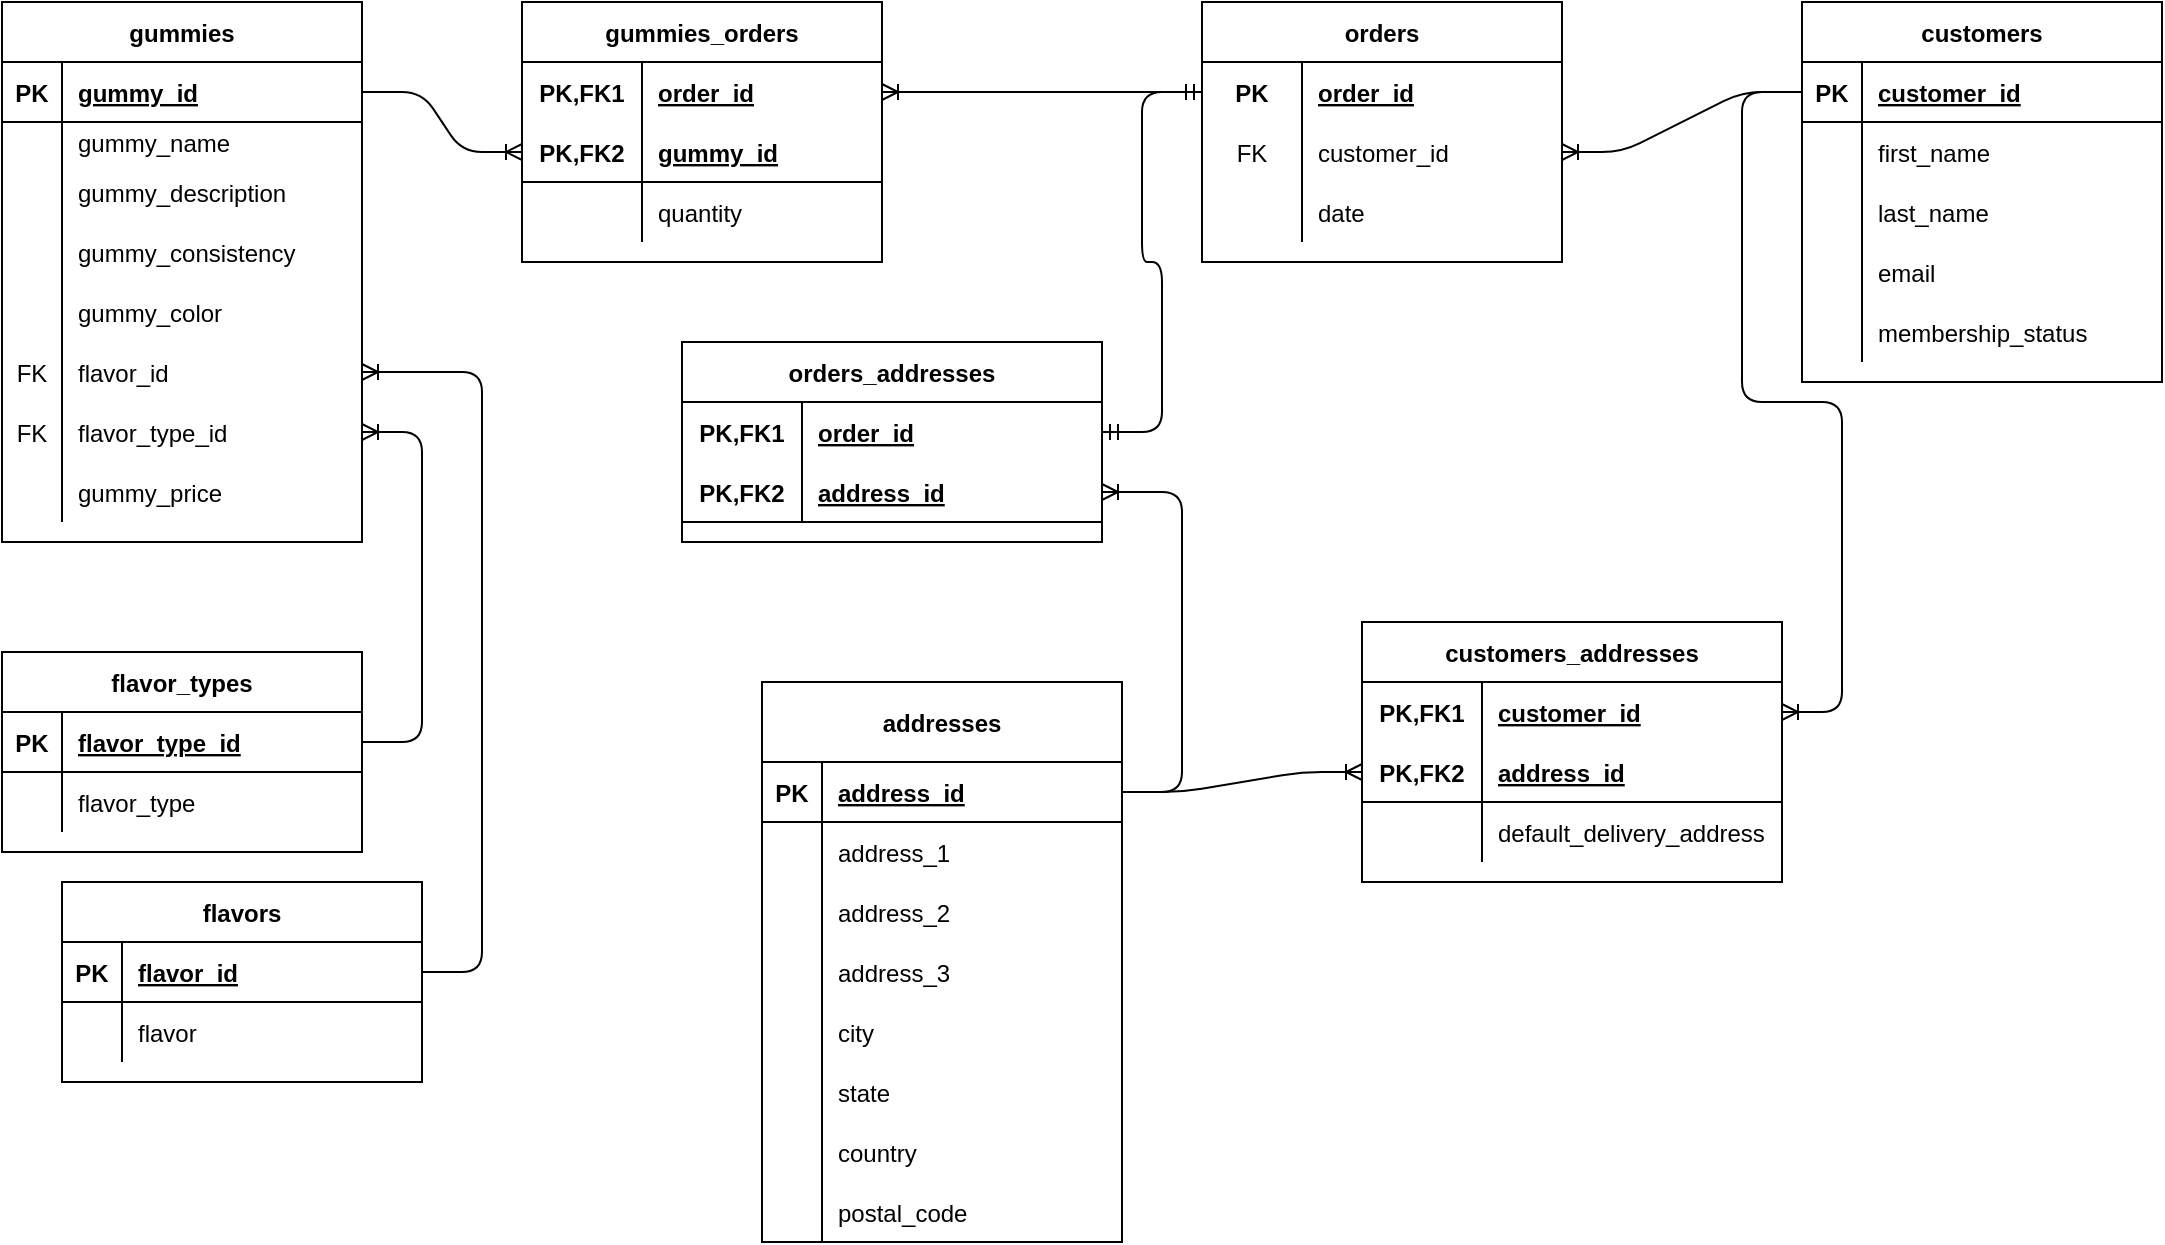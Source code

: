 <mxfile version="14.2.9" type="device"><diagram id="Ol-0nY6MDVfeX5L8DVp6" name="Page-1"><mxGraphModel dx="1662" dy="796" grid="1" gridSize="10" guides="1" tooltips="1" connect="1" arrows="1" fold="1" page="1" pageScale="1" pageWidth="850" pageHeight="1100" math="0" shadow="0"><root><mxCell id="0"/><mxCell id="1" parent="0"/><mxCell id="wrqV16AEKBX3a35Lyan9-1" value="gummies" style="shape=table;startSize=30;container=1;collapsible=1;childLayout=tableLayout;fixedRows=1;rowLines=0;fontStyle=1;align=center;resizeLast=1;" vertex="1" parent="1"><mxGeometry x="320" y="80" width="180" height="270" as="geometry"/></mxCell><mxCell id="wrqV16AEKBX3a35Lyan9-2" value="" style="shape=partialRectangle;collapsible=0;dropTarget=0;pointerEvents=0;fillColor=none;top=0;left=0;bottom=1;right=0;points=[[0,0.5],[1,0.5]];portConstraint=eastwest;" vertex="1" parent="wrqV16AEKBX3a35Lyan9-1"><mxGeometry y="30" width="180" height="30" as="geometry"/></mxCell><mxCell id="wrqV16AEKBX3a35Lyan9-3" value="PK" style="shape=partialRectangle;connectable=0;fillColor=none;top=0;left=0;bottom=0;right=0;fontStyle=1;overflow=hidden;" vertex="1" parent="wrqV16AEKBX3a35Lyan9-2"><mxGeometry width="30" height="30" as="geometry"/></mxCell><mxCell id="wrqV16AEKBX3a35Lyan9-4" value="gummy_id" style="shape=partialRectangle;connectable=0;fillColor=none;top=0;left=0;bottom=0;right=0;align=left;spacingLeft=6;fontStyle=5;overflow=hidden;" vertex="1" parent="wrqV16AEKBX3a35Lyan9-2"><mxGeometry x="30" width="150" height="30" as="geometry"/></mxCell><mxCell id="wrqV16AEKBX3a35Lyan9-5" value="" style="shape=partialRectangle;collapsible=0;dropTarget=0;pointerEvents=0;fillColor=none;top=0;left=0;bottom=0;right=0;points=[[0,0.5],[1,0.5]];portConstraint=eastwest;" vertex="1" parent="wrqV16AEKBX3a35Lyan9-1"><mxGeometry y="60" width="180" height="20" as="geometry"/></mxCell><mxCell id="wrqV16AEKBX3a35Lyan9-6" value="" style="shape=partialRectangle;connectable=0;fillColor=none;top=0;left=0;bottom=0;right=0;editable=1;overflow=hidden;" vertex="1" parent="wrqV16AEKBX3a35Lyan9-5"><mxGeometry width="30" height="20" as="geometry"/></mxCell><mxCell id="wrqV16AEKBX3a35Lyan9-7" value="gummy_name" style="shape=partialRectangle;connectable=0;fillColor=none;top=0;left=0;bottom=0;right=0;align=left;spacingLeft=6;overflow=hidden;" vertex="1" parent="wrqV16AEKBX3a35Lyan9-5"><mxGeometry x="30" width="150" height="20" as="geometry"/></mxCell><mxCell id="wrqV16AEKBX3a35Lyan9-8" value="" style="shape=partialRectangle;collapsible=0;dropTarget=0;pointerEvents=0;fillColor=none;top=0;left=0;bottom=0;right=0;points=[[0,0.5],[1,0.5]];portConstraint=eastwest;" vertex="1" parent="wrqV16AEKBX3a35Lyan9-1"><mxGeometry y="80" width="180" height="30" as="geometry"/></mxCell><mxCell id="wrqV16AEKBX3a35Lyan9-9" value="" style="shape=partialRectangle;connectable=0;fillColor=none;top=0;left=0;bottom=0;right=0;editable=1;overflow=hidden;" vertex="1" parent="wrqV16AEKBX3a35Lyan9-8"><mxGeometry width="30" height="30" as="geometry"/></mxCell><mxCell id="wrqV16AEKBX3a35Lyan9-10" value="gummy_description" style="shape=partialRectangle;connectable=0;fillColor=none;top=0;left=0;bottom=0;right=0;align=left;spacingLeft=6;overflow=hidden;" vertex="1" parent="wrqV16AEKBX3a35Lyan9-8"><mxGeometry x="30" width="150" height="30" as="geometry"/></mxCell><mxCell id="wrqV16AEKBX3a35Lyan9-11" value="" style="shape=partialRectangle;collapsible=0;dropTarget=0;pointerEvents=0;fillColor=none;top=0;left=0;bottom=0;right=0;points=[[0,0.5],[1,0.5]];portConstraint=eastwest;" vertex="1" parent="wrqV16AEKBX3a35Lyan9-1"><mxGeometry y="110" width="180" height="30" as="geometry"/></mxCell><mxCell id="wrqV16AEKBX3a35Lyan9-12" value="" style="shape=partialRectangle;connectable=0;fillColor=none;top=0;left=0;bottom=0;right=0;editable=1;overflow=hidden;" vertex="1" parent="wrqV16AEKBX3a35Lyan9-11"><mxGeometry width="30" height="30" as="geometry"/></mxCell><mxCell id="wrqV16AEKBX3a35Lyan9-13" value="gummy_consistency" style="shape=partialRectangle;connectable=0;fillColor=none;top=0;left=0;bottom=0;right=0;align=left;spacingLeft=6;overflow=hidden;" vertex="1" parent="wrqV16AEKBX3a35Lyan9-11"><mxGeometry x="30" width="150" height="30" as="geometry"/></mxCell><mxCell id="wrqV16AEKBX3a35Lyan9-18" value="" style="shape=partialRectangle;collapsible=0;dropTarget=0;pointerEvents=0;fillColor=none;top=0;left=0;bottom=0;right=0;points=[[0,0.5],[1,0.5]];portConstraint=eastwest;" vertex="1" parent="wrqV16AEKBX3a35Lyan9-1"><mxGeometry y="140" width="180" height="30" as="geometry"/></mxCell><mxCell id="wrqV16AEKBX3a35Lyan9-19" value="" style="shape=partialRectangle;connectable=0;fillColor=none;top=0;left=0;bottom=0;right=0;editable=1;overflow=hidden;" vertex="1" parent="wrqV16AEKBX3a35Lyan9-18"><mxGeometry width="30" height="30" as="geometry"/></mxCell><mxCell id="wrqV16AEKBX3a35Lyan9-20" value="gummy_color" style="shape=partialRectangle;connectable=0;fillColor=none;top=0;left=0;bottom=0;right=0;align=left;spacingLeft=6;overflow=hidden;" vertex="1" parent="wrqV16AEKBX3a35Lyan9-18"><mxGeometry x="30" width="150" height="30" as="geometry"/></mxCell><mxCell id="wrqV16AEKBX3a35Lyan9-42" value="" style="shape=partialRectangle;collapsible=0;dropTarget=0;pointerEvents=0;fillColor=none;top=0;left=0;bottom=0;right=0;points=[[0,0.5],[1,0.5]];portConstraint=eastwest;" vertex="1" parent="wrqV16AEKBX3a35Lyan9-1"><mxGeometry y="170" width="180" height="30" as="geometry"/></mxCell><mxCell id="wrqV16AEKBX3a35Lyan9-43" value="FK" style="shape=partialRectangle;connectable=0;fillColor=none;top=0;left=0;bottom=0;right=0;editable=1;overflow=hidden;" vertex="1" parent="wrqV16AEKBX3a35Lyan9-42"><mxGeometry width="30" height="30" as="geometry"/></mxCell><mxCell id="wrqV16AEKBX3a35Lyan9-44" value="flavor_id" style="shape=partialRectangle;connectable=0;fillColor=none;top=0;left=0;bottom=0;right=0;align=left;spacingLeft=6;overflow=hidden;" vertex="1" parent="wrqV16AEKBX3a35Lyan9-42"><mxGeometry x="30" width="150" height="30" as="geometry"/></mxCell><mxCell id="wrqV16AEKBX3a35Lyan9-34" value="" style="shape=partialRectangle;collapsible=0;dropTarget=0;pointerEvents=0;fillColor=none;top=0;left=0;bottom=0;right=0;points=[[0,0.5],[1,0.5]];portConstraint=eastwest;" vertex="1" parent="wrqV16AEKBX3a35Lyan9-1"><mxGeometry y="200" width="180" height="30" as="geometry"/></mxCell><mxCell id="wrqV16AEKBX3a35Lyan9-35" value="FK" style="shape=partialRectangle;connectable=0;fillColor=none;top=0;left=0;bottom=0;right=0;editable=1;overflow=hidden;" vertex="1" parent="wrqV16AEKBX3a35Lyan9-34"><mxGeometry width="30" height="30" as="geometry"/></mxCell><mxCell id="wrqV16AEKBX3a35Lyan9-36" value="flavor_type_id" style="shape=partialRectangle;connectable=0;fillColor=none;top=0;left=0;bottom=0;right=0;align=left;spacingLeft=6;overflow=hidden;" vertex="1" parent="wrqV16AEKBX3a35Lyan9-34"><mxGeometry x="30" width="150" height="30" as="geometry"/></mxCell><mxCell id="wrqV16AEKBX3a35Lyan9-26" value="" style="shape=partialRectangle;collapsible=0;dropTarget=0;pointerEvents=0;fillColor=none;top=0;left=0;bottom=0;right=0;points=[[0,0.5],[1,0.5]];portConstraint=eastwest;" vertex="1" parent="wrqV16AEKBX3a35Lyan9-1"><mxGeometry y="230" width="180" height="30" as="geometry"/></mxCell><mxCell id="wrqV16AEKBX3a35Lyan9-27" value="" style="shape=partialRectangle;connectable=0;fillColor=none;top=0;left=0;bottom=0;right=0;editable=1;overflow=hidden;" vertex="1" parent="wrqV16AEKBX3a35Lyan9-26"><mxGeometry width="30" height="30" as="geometry"/></mxCell><mxCell id="wrqV16AEKBX3a35Lyan9-28" value="gummy_price" style="shape=partialRectangle;connectable=0;fillColor=none;top=0;left=0;bottom=0;right=0;align=left;spacingLeft=6;overflow=hidden;" vertex="1" parent="wrqV16AEKBX3a35Lyan9-26"><mxGeometry x="30" width="150" height="30" as="geometry"/></mxCell><mxCell id="wrqV16AEKBX3a35Lyan9-45" value="customers" style="shape=table;startSize=30;container=1;collapsible=1;childLayout=tableLayout;fixedRows=1;rowLines=0;fontStyle=1;align=center;resizeLast=1;" vertex="1" parent="1"><mxGeometry x="1220" y="80" width="180" height="190" as="geometry"/></mxCell><mxCell id="wrqV16AEKBX3a35Lyan9-46" value="" style="shape=partialRectangle;collapsible=0;dropTarget=0;pointerEvents=0;fillColor=none;top=0;left=0;bottom=1;right=0;points=[[0,0.5],[1,0.5]];portConstraint=eastwest;" vertex="1" parent="wrqV16AEKBX3a35Lyan9-45"><mxGeometry y="30" width="180" height="30" as="geometry"/></mxCell><mxCell id="wrqV16AEKBX3a35Lyan9-47" value="PK" style="shape=partialRectangle;connectable=0;fillColor=none;top=0;left=0;bottom=0;right=0;fontStyle=1;overflow=hidden;" vertex="1" parent="wrqV16AEKBX3a35Lyan9-46"><mxGeometry width="30" height="30" as="geometry"/></mxCell><mxCell id="wrqV16AEKBX3a35Lyan9-48" value="customer_id" style="shape=partialRectangle;connectable=0;fillColor=none;top=0;left=0;bottom=0;right=0;align=left;spacingLeft=6;fontStyle=5;overflow=hidden;" vertex="1" parent="wrqV16AEKBX3a35Lyan9-46"><mxGeometry x="30" width="150" height="30" as="geometry"/></mxCell><mxCell id="wrqV16AEKBX3a35Lyan9-49" value="" style="shape=partialRectangle;collapsible=0;dropTarget=0;pointerEvents=0;fillColor=none;top=0;left=0;bottom=0;right=0;points=[[0,0.5],[1,0.5]];portConstraint=eastwest;" vertex="1" parent="wrqV16AEKBX3a35Lyan9-45"><mxGeometry y="60" width="180" height="30" as="geometry"/></mxCell><mxCell id="wrqV16AEKBX3a35Lyan9-50" value="" style="shape=partialRectangle;connectable=0;fillColor=none;top=0;left=0;bottom=0;right=0;editable=1;overflow=hidden;" vertex="1" parent="wrqV16AEKBX3a35Lyan9-49"><mxGeometry width="30" height="30" as="geometry"/></mxCell><mxCell id="wrqV16AEKBX3a35Lyan9-51" value="first_name" style="shape=partialRectangle;connectable=0;fillColor=none;top=0;left=0;bottom=0;right=0;align=left;spacingLeft=6;overflow=hidden;" vertex="1" parent="wrqV16AEKBX3a35Lyan9-49"><mxGeometry x="30" width="150" height="30" as="geometry"/></mxCell><mxCell id="wrqV16AEKBX3a35Lyan9-52" value="" style="shape=partialRectangle;collapsible=0;dropTarget=0;pointerEvents=0;fillColor=none;top=0;left=0;bottom=0;right=0;points=[[0,0.5],[1,0.5]];portConstraint=eastwest;" vertex="1" parent="wrqV16AEKBX3a35Lyan9-45"><mxGeometry y="90" width="180" height="30" as="geometry"/></mxCell><mxCell id="wrqV16AEKBX3a35Lyan9-53" value="" style="shape=partialRectangle;connectable=0;fillColor=none;top=0;left=0;bottom=0;right=0;editable=1;overflow=hidden;" vertex="1" parent="wrqV16AEKBX3a35Lyan9-52"><mxGeometry width="30" height="30" as="geometry"/></mxCell><mxCell id="wrqV16AEKBX3a35Lyan9-54" value="last_name" style="shape=partialRectangle;connectable=0;fillColor=none;top=0;left=0;bottom=0;right=0;align=left;spacingLeft=6;overflow=hidden;" vertex="1" parent="wrqV16AEKBX3a35Lyan9-52"><mxGeometry x="30" width="150" height="30" as="geometry"/></mxCell><mxCell id="wrqV16AEKBX3a35Lyan9-67" style="shape=partialRectangle;collapsible=0;dropTarget=0;pointerEvents=0;fillColor=none;top=0;left=0;bottom=0;right=0;points=[[0,0.5],[1,0.5]];portConstraint=eastwest;" vertex="1" parent="wrqV16AEKBX3a35Lyan9-45"><mxGeometry y="120" width="180" height="30" as="geometry"/></mxCell><mxCell id="wrqV16AEKBX3a35Lyan9-68" style="shape=partialRectangle;connectable=0;fillColor=none;top=0;left=0;bottom=0;right=0;editable=1;overflow=hidden;" vertex="1" parent="wrqV16AEKBX3a35Lyan9-67"><mxGeometry width="30" height="30" as="geometry"/></mxCell><mxCell id="wrqV16AEKBX3a35Lyan9-69" value="email" style="shape=partialRectangle;connectable=0;fillColor=none;top=0;left=0;bottom=0;right=0;align=left;spacingLeft=6;overflow=hidden;" vertex="1" parent="wrqV16AEKBX3a35Lyan9-67"><mxGeometry x="30" width="150" height="30" as="geometry"/></mxCell><mxCell id="wrqV16AEKBX3a35Lyan9-70" style="shape=partialRectangle;collapsible=0;dropTarget=0;pointerEvents=0;fillColor=none;top=0;left=0;bottom=0;right=0;points=[[0,0.5],[1,0.5]];portConstraint=eastwest;" vertex="1" parent="wrqV16AEKBX3a35Lyan9-45"><mxGeometry y="150" width="180" height="30" as="geometry"/></mxCell><mxCell id="wrqV16AEKBX3a35Lyan9-71" style="shape=partialRectangle;connectable=0;fillColor=none;top=0;left=0;bottom=0;right=0;editable=1;overflow=hidden;" vertex="1" parent="wrqV16AEKBX3a35Lyan9-70"><mxGeometry width="30" height="30" as="geometry"/></mxCell><mxCell id="wrqV16AEKBX3a35Lyan9-72" value="membership_status" style="shape=partialRectangle;connectable=0;fillColor=none;top=0;left=0;bottom=0;right=0;align=left;spacingLeft=6;overflow=hidden;" vertex="1" parent="wrqV16AEKBX3a35Lyan9-70"><mxGeometry x="30" width="150" height="30" as="geometry"/></mxCell><mxCell id="wrqV16AEKBX3a35Lyan9-73" value="orders" style="shape=table;startSize=30;container=1;collapsible=1;childLayout=tableLayout;fixedRows=1;rowLines=0;fontStyle=1;align=center;resizeLast=1;" vertex="1" parent="1"><mxGeometry x="920" y="80" width="180" height="130" as="geometry"/></mxCell><mxCell id="wrqV16AEKBX3a35Lyan9-77" value="" style="shape=partialRectangle;collapsible=0;dropTarget=0;pointerEvents=0;fillColor=none;top=0;left=0;bottom=0;right=0;points=[[0,0.5],[1,0.5]];portConstraint=eastwest;" vertex="1" parent="wrqV16AEKBX3a35Lyan9-73"><mxGeometry y="30" width="180" height="30" as="geometry"/></mxCell><mxCell id="wrqV16AEKBX3a35Lyan9-78" value="PK" style="shape=partialRectangle;connectable=0;fillColor=none;top=0;left=0;bottom=0;right=0;editable=1;overflow=hidden;fontStyle=1" vertex="1" parent="wrqV16AEKBX3a35Lyan9-77"><mxGeometry width="50" height="30" as="geometry"/></mxCell><mxCell id="wrqV16AEKBX3a35Lyan9-79" value="order_id" style="shape=partialRectangle;connectable=0;fillColor=none;top=0;left=0;bottom=0;right=0;align=left;spacingLeft=6;overflow=hidden;fontStyle=5" vertex="1" parent="wrqV16AEKBX3a35Lyan9-77"><mxGeometry x="50" width="130" height="30" as="geometry"/></mxCell><mxCell id="wrqV16AEKBX3a35Lyan9-80" value="" style="shape=partialRectangle;collapsible=0;dropTarget=0;pointerEvents=0;fillColor=none;top=0;left=0;bottom=0;right=0;points=[[0,0.5],[1,0.5]];portConstraint=eastwest;" vertex="1" parent="wrqV16AEKBX3a35Lyan9-73"><mxGeometry y="60" width="180" height="30" as="geometry"/></mxCell><mxCell id="wrqV16AEKBX3a35Lyan9-81" value="FK" style="shape=partialRectangle;connectable=0;fillColor=none;top=0;left=0;bottom=0;right=0;editable=1;overflow=hidden;" vertex="1" parent="wrqV16AEKBX3a35Lyan9-80"><mxGeometry width="50" height="30" as="geometry"/></mxCell><mxCell id="wrqV16AEKBX3a35Lyan9-82" value="customer_id" style="shape=partialRectangle;connectable=0;fillColor=none;top=0;left=0;bottom=0;right=0;align=left;spacingLeft=6;overflow=hidden;" vertex="1" parent="wrqV16AEKBX3a35Lyan9-80"><mxGeometry x="50" width="130" height="30" as="geometry"/></mxCell><mxCell id="wrqV16AEKBX3a35Lyan9-86" style="shape=partialRectangle;collapsible=0;dropTarget=0;pointerEvents=0;fillColor=none;top=0;left=0;bottom=0;right=0;points=[[0,0.5],[1,0.5]];portConstraint=eastwest;" vertex="1" parent="wrqV16AEKBX3a35Lyan9-73"><mxGeometry y="90" width="180" height="30" as="geometry"/></mxCell><mxCell id="wrqV16AEKBX3a35Lyan9-87" style="shape=partialRectangle;connectable=0;fillColor=none;top=0;left=0;bottom=0;right=0;editable=1;overflow=hidden;" vertex="1" parent="wrqV16AEKBX3a35Lyan9-86"><mxGeometry width="50" height="30" as="geometry"/></mxCell><mxCell id="wrqV16AEKBX3a35Lyan9-88" value="date" style="shape=partialRectangle;connectable=0;fillColor=none;top=0;left=0;bottom=0;right=0;align=left;spacingLeft=6;overflow=hidden;" vertex="1" parent="wrqV16AEKBX3a35Lyan9-86"><mxGeometry x="50" width="130" height="30" as="geometry"/></mxCell><mxCell id="wrqV16AEKBX3a35Lyan9-99" value="" style="edgeStyle=entityRelationEdgeStyle;fontSize=12;html=1;endArrow=ERoneToMany;" edge="1" parent="1" source="wrqV16AEKBX3a35Lyan9-46" target="wrqV16AEKBX3a35Lyan9-80"><mxGeometry width="100" height="100" relative="1" as="geometry"><mxPoint x="630" y="290" as="sourcePoint"/><mxPoint x="730" y="190" as="targetPoint"/></mxGeometry></mxCell><mxCell id="wrqV16AEKBX3a35Lyan9-120" value="gummies_orders" style="shape=table;startSize=30;container=1;collapsible=1;childLayout=tableLayout;fixedRows=1;rowLines=0;fontStyle=1;align=center;resizeLast=1;" vertex="1" parent="1"><mxGeometry x="580" y="80" width="180" height="130" as="geometry"/></mxCell><mxCell id="wrqV16AEKBX3a35Lyan9-121" value="" style="shape=partialRectangle;collapsible=0;dropTarget=0;pointerEvents=0;fillColor=none;top=0;left=0;bottom=0;right=0;points=[[0,0.5],[1,0.5]];portConstraint=eastwest;" vertex="1" parent="wrqV16AEKBX3a35Lyan9-120"><mxGeometry y="30" width="180" height="30" as="geometry"/></mxCell><mxCell id="wrqV16AEKBX3a35Lyan9-122" value="PK,FK1" style="shape=partialRectangle;connectable=0;fillColor=none;top=0;left=0;bottom=0;right=0;fontStyle=1;overflow=hidden;" vertex="1" parent="wrqV16AEKBX3a35Lyan9-121"><mxGeometry width="60" height="30" as="geometry"/></mxCell><mxCell id="wrqV16AEKBX3a35Lyan9-123" value="order_id" style="shape=partialRectangle;connectable=0;fillColor=none;top=0;left=0;bottom=0;right=0;align=left;spacingLeft=6;fontStyle=5;overflow=hidden;" vertex="1" parent="wrqV16AEKBX3a35Lyan9-121"><mxGeometry x="60" width="120" height="30" as="geometry"/></mxCell><mxCell id="wrqV16AEKBX3a35Lyan9-124" value="" style="shape=partialRectangle;collapsible=0;dropTarget=0;pointerEvents=0;fillColor=none;top=0;left=0;bottom=1;right=0;points=[[0,0.5],[1,0.5]];portConstraint=eastwest;" vertex="1" parent="wrqV16AEKBX3a35Lyan9-120"><mxGeometry y="60" width="180" height="30" as="geometry"/></mxCell><mxCell id="wrqV16AEKBX3a35Lyan9-125" value="PK,FK2" style="shape=partialRectangle;connectable=0;fillColor=none;top=0;left=0;bottom=0;right=0;fontStyle=1;overflow=hidden;" vertex="1" parent="wrqV16AEKBX3a35Lyan9-124"><mxGeometry width="60" height="30" as="geometry"/></mxCell><mxCell id="wrqV16AEKBX3a35Lyan9-126" value="gummy_id" style="shape=partialRectangle;connectable=0;fillColor=none;top=0;left=0;bottom=0;right=0;align=left;spacingLeft=6;fontStyle=5;overflow=hidden;" vertex="1" parent="wrqV16AEKBX3a35Lyan9-124"><mxGeometry x="60" width="120" height="30" as="geometry"/></mxCell><mxCell id="wrqV16AEKBX3a35Lyan9-83" value="" style="shape=partialRectangle;collapsible=0;dropTarget=0;pointerEvents=0;fillColor=none;top=0;left=0;bottom=0;right=0;points=[[0,0.5],[1,0.5]];portConstraint=eastwest;" vertex="1" parent="wrqV16AEKBX3a35Lyan9-120"><mxGeometry y="90" width="180" height="30" as="geometry"/></mxCell><mxCell id="wrqV16AEKBX3a35Lyan9-84" value="" style="shape=partialRectangle;connectable=0;fillColor=none;top=0;left=0;bottom=0;right=0;editable=1;overflow=hidden;" vertex="1" parent="wrqV16AEKBX3a35Lyan9-83"><mxGeometry width="60" height="30" as="geometry"/></mxCell><mxCell id="wrqV16AEKBX3a35Lyan9-85" value="quantity" style="shape=partialRectangle;connectable=0;fillColor=none;top=0;left=0;bottom=0;right=0;align=left;spacingLeft=6;overflow=hidden;" vertex="1" parent="wrqV16AEKBX3a35Lyan9-83"><mxGeometry x="60" width="120" height="30" as="geometry"/></mxCell><mxCell id="wrqV16AEKBX3a35Lyan9-134" value="" style="edgeStyle=entityRelationEdgeStyle;fontSize=12;html=1;endArrow=ERoneToMany;" edge="1" parent="1" source="wrqV16AEKBX3a35Lyan9-2" target="wrqV16AEKBX3a35Lyan9-124"><mxGeometry width="100" height="100" relative="1" as="geometry"><mxPoint x="780" y="300" as="sourcePoint"/><mxPoint x="880" y="200" as="targetPoint"/></mxGeometry></mxCell><mxCell id="wrqV16AEKBX3a35Lyan9-135" value="" style="edgeStyle=entityRelationEdgeStyle;fontSize=12;html=1;endArrow=ERoneToMany;" edge="1" parent="1" source="wrqV16AEKBX3a35Lyan9-77" target="wrqV16AEKBX3a35Lyan9-121"><mxGeometry width="100" height="100" relative="1" as="geometry"><mxPoint x="780" y="300" as="sourcePoint"/><mxPoint x="590" y="280" as="targetPoint"/></mxGeometry></mxCell><mxCell id="wrqV16AEKBX3a35Lyan9-137" value="addresses" style="shape=table;startSize=40;container=1;collapsible=1;childLayout=tableLayout;fixedRows=1;rowLines=0;fontStyle=1;align=center;resizeLast=1;" vertex="1" parent="1"><mxGeometry x="700" y="420" width="180" height="280" as="geometry"/></mxCell><mxCell id="wrqV16AEKBX3a35Lyan9-138" value="" style="shape=partialRectangle;collapsible=0;dropTarget=0;pointerEvents=0;fillColor=none;top=0;left=0;bottom=1;right=0;points=[[0,0.5],[1,0.5]];portConstraint=eastwest;" vertex="1" parent="wrqV16AEKBX3a35Lyan9-137"><mxGeometry y="40" width="180" height="30" as="geometry"/></mxCell><mxCell id="wrqV16AEKBX3a35Lyan9-139" value="PK" style="shape=partialRectangle;connectable=0;fillColor=none;top=0;left=0;bottom=0;right=0;fontStyle=1;overflow=hidden;" vertex="1" parent="wrqV16AEKBX3a35Lyan9-138"><mxGeometry width="30" height="30" as="geometry"/></mxCell><mxCell id="wrqV16AEKBX3a35Lyan9-140" value="address_id" style="shape=partialRectangle;connectable=0;fillColor=none;top=0;left=0;bottom=0;right=0;align=left;spacingLeft=6;fontStyle=5;overflow=hidden;" vertex="1" parent="wrqV16AEKBX3a35Lyan9-138"><mxGeometry x="30" width="150" height="30" as="geometry"/></mxCell><mxCell id="wrqV16AEKBX3a35Lyan9-55" value="" style="shape=partialRectangle;collapsible=0;dropTarget=0;pointerEvents=0;fillColor=none;top=0;left=0;bottom=0;right=0;points=[[0,0.5],[1,0.5]];portConstraint=eastwest;" vertex="1" parent="wrqV16AEKBX3a35Lyan9-137"><mxGeometry y="70" width="180" height="30" as="geometry"/></mxCell><mxCell id="wrqV16AEKBX3a35Lyan9-56" value="" style="shape=partialRectangle;connectable=0;fillColor=none;top=0;left=0;bottom=0;right=0;editable=1;overflow=hidden;" vertex="1" parent="wrqV16AEKBX3a35Lyan9-55"><mxGeometry width="30" height="30" as="geometry"/></mxCell><mxCell id="wrqV16AEKBX3a35Lyan9-57" value="address_1" style="shape=partialRectangle;connectable=0;fillColor=none;top=0;left=0;bottom=0;right=0;align=left;spacingLeft=6;overflow=hidden;" vertex="1" parent="wrqV16AEKBX3a35Lyan9-55"><mxGeometry x="30" width="150" height="30" as="geometry"/></mxCell><mxCell id="wrqV16AEKBX3a35Lyan9-38" value="" style="shape=partialRectangle;collapsible=0;dropTarget=0;pointerEvents=0;fillColor=none;top=0;left=0;bottom=0;right=0;points=[[0,0.5],[1,0.5]];portConstraint=eastwest;" vertex="1" parent="wrqV16AEKBX3a35Lyan9-137"><mxGeometry y="100" width="180" height="30" as="geometry"/></mxCell><mxCell id="wrqV16AEKBX3a35Lyan9-39" value="" style="shape=partialRectangle;connectable=0;fillColor=none;top=0;left=0;bottom=0;right=0;editable=1;overflow=hidden;" vertex="1" parent="wrqV16AEKBX3a35Lyan9-38"><mxGeometry width="30" height="30" as="geometry"/></mxCell><mxCell id="wrqV16AEKBX3a35Lyan9-40" value="address_2" style="shape=partialRectangle;connectable=0;fillColor=none;top=0;left=0;bottom=0;right=0;align=left;spacingLeft=6;overflow=hidden;" vertex="1" parent="wrqV16AEKBX3a35Lyan9-38"><mxGeometry x="30" width="150" height="30" as="geometry"/></mxCell><mxCell id="wrqV16AEKBX3a35Lyan9-30" value="" style="shape=partialRectangle;collapsible=0;dropTarget=0;pointerEvents=0;fillColor=none;top=0;left=0;bottom=0;right=0;points=[[0,0.5],[1,0.5]];portConstraint=eastwest;" vertex="1" parent="wrqV16AEKBX3a35Lyan9-137"><mxGeometry y="130" width="180" height="30" as="geometry"/></mxCell><mxCell id="wrqV16AEKBX3a35Lyan9-31" value="" style="shape=partialRectangle;connectable=0;fillColor=none;top=0;left=0;bottom=0;right=0;editable=1;overflow=hidden;" vertex="1" parent="wrqV16AEKBX3a35Lyan9-30"><mxGeometry width="30" height="30" as="geometry"/></mxCell><mxCell id="wrqV16AEKBX3a35Lyan9-32" value="address_3" style="shape=partialRectangle;connectable=0;fillColor=none;top=0;left=0;bottom=0;right=0;align=left;spacingLeft=6;overflow=hidden;" vertex="1" parent="wrqV16AEKBX3a35Lyan9-30"><mxGeometry x="30" width="150" height="30" as="geometry"/></mxCell><mxCell id="wrqV16AEKBX3a35Lyan9-22" value="" style="shape=partialRectangle;collapsible=0;dropTarget=0;pointerEvents=0;fillColor=none;top=0;left=0;bottom=0;right=0;points=[[0,0.5],[1,0.5]];portConstraint=eastwest;" vertex="1" parent="wrqV16AEKBX3a35Lyan9-137"><mxGeometry y="160" width="180" height="30" as="geometry"/></mxCell><mxCell id="wrqV16AEKBX3a35Lyan9-23" value="" style="shape=partialRectangle;connectable=0;fillColor=none;top=0;left=0;bottom=0;right=0;editable=1;overflow=hidden;" vertex="1" parent="wrqV16AEKBX3a35Lyan9-22"><mxGeometry width="30" height="30" as="geometry"/></mxCell><mxCell id="wrqV16AEKBX3a35Lyan9-24" value="city" style="shape=partialRectangle;connectable=0;fillColor=none;top=0;left=0;bottom=0;right=0;align=left;spacingLeft=6;overflow=hidden;" vertex="1" parent="wrqV16AEKBX3a35Lyan9-22"><mxGeometry x="30" width="150" height="30" as="geometry"/></mxCell><mxCell id="wrqV16AEKBX3a35Lyan9-58" style="shape=partialRectangle;collapsible=0;dropTarget=0;pointerEvents=0;fillColor=none;top=0;left=0;bottom=0;right=0;points=[[0,0.5],[1,0.5]];portConstraint=eastwest;" vertex="1" parent="wrqV16AEKBX3a35Lyan9-137"><mxGeometry y="190" width="180" height="30" as="geometry"/></mxCell><mxCell id="wrqV16AEKBX3a35Lyan9-59" style="shape=partialRectangle;connectable=0;fillColor=none;top=0;left=0;bottom=0;right=0;editable=1;overflow=hidden;" vertex="1" parent="wrqV16AEKBX3a35Lyan9-58"><mxGeometry width="30" height="30" as="geometry"/></mxCell><mxCell id="wrqV16AEKBX3a35Lyan9-60" value="state" style="shape=partialRectangle;connectable=0;fillColor=none;top=0;left=0;bottom=0;right=0;align=left;spacingLeft=6;overflow=hidden;" vertex="1" parent="wrqV16AEKBX3a35Lyan9-58"><mxGeometry x="30" width="150" height="30" as="geometry"/></mxCell><mxCell id="wrqV16AEKBX3a35Lyan9-61" style="shape=partialRectangle;collapsible=0;dropTarget=0;pointerEvents=0;fillColor=none;top=0;left=0;bottom=0;right=0;points=[[0,0.5],[1,0.5]];portConstraint=eastwest;" vertex="1" parent="wrqV16AEKBX3a35Lyan9-137"><mxGeometry y="220" width="180" height="30" as="geometry"/></mxCell><mxCell id="wrqV16AEKBX3a35Lyan9-62" style="shape=partialRectangle;connectable=0;fillColor=none;top=0;left=0;bottom=0;right=0;editable=1;overflow=hidden;" vertex="1" parent="wrqV16AEKBX3a35Lyan9-61"><mxGeometry width="30" height="30" as="geometry"/></mxCell><mxCell id="wrqV16AEKBX3a35Lyan9-63" value="country" style="shape=partialRectangle;connectable=0;fillColor=none;top=0;left=0;bottom=0;right=0;align=left;spacingLeft=6;overflow=hidden;" vertex="1" parent="wrqV16AEKBX3a35Lyan9-61"><mxGeometry x="30" width="150" height="30" as="geometry"/></mxCell><mxCell id="wrqV16AEKBX3a35Lyan9-64" style="shape=partialRectangle;collapsible=0;dropTarget=0;pointerEvents=0;fillColor=none;top=0;left=0;bottom=0;right=0;points=[[0,0.5],[1,0.5]];portConstraint=eastwest;" vertex="1" parent="wrqV16AEKBX3a35Lyan9-137"><mxGeometry y="250" width="180" height="30" as="geometry"/></mxCell><mxCell id="wrqV16AEKBX3a35Lyan9-65" style="shape=partialRectangle;connectable=0;fillColor=none;top=0;left=0;bottom=0;right=0;editable=1;overflow=hidden;" vertex="1" parent="wrqV16AEKBX3a35Lyan9-64"><mxGeometry width="30" height="30" as="geometry"/></mxCell><mxCell id="wrqV16AEKBX3a35Lyan9-66" value="postal_code" style="shape=partialRectangle;connectable=0;fillColor=none;top=0;left=0;bottom=0;right=0;align=left;spacingLeft=6;overflow=hidden;" vertex="1" parent="wrqV16AEKBX3a35Lyan9-64"><mxGeometry x="30" width="150" height="30" as="geometry"/></mxCell><mxCell id="wrqV16AEKBX3a35Lyan9-150" value="customers_addresses" style="shape=table;startSize=30;container=1;collapsible=1;childLayout=tableLayout;fixedRows=1;rowLines=0;fontStyle=1;align=center;resizeLast=1;" vertex="1" parent="1"><mxGeometry x="1000" y="390" width="210" height="130" as="geometry"/></mxCell><mxCell id="wrqV16AEKBX3a35Lyan9-151" value="" style="shape=partialRectangle;collapsible=0;dropTarget=0;pointerEvents=0;fillColor=none;top=0;left=0;bottom=0;right=0;points=[[0,0.5],[1,0.5]];portConstraint=eastwest;" vertex="1" parent="wrqV16AEKBX3a35Lyan9-150"><mxGeometry y="30" width="210" height="30" as="geometry"/></mxCell><mxCell id="wrqV16AEKBX3a35Lyan9-152" value="PK,FK1" style="shape=partialRectangle;connectable=0;fillColor=none;top=0;left=0;bottom=0;right=0;fontStyle=1;overflow=hidden;" vertex="1" parent="wrqV16AEKBX3a35Lyan9-151"><mxGeometry width="60" height="30" as="geometry"/></mxCell><mxCell id="wrqV16AEKBX3a35Lyan9-153" value="customer_id" style="shape=partialRectangle;connectable=0;fillColor=none;top=0;left=0;bottom=0;right=0;align=left;spacingLeft=6;fontStyle=5;overflow=hidden;" vertex="1" parent="wrqV16AEKBX3a35Lyan9-151"><mxGeometry x="60" width="150" height="30" as="geometry"/></mxCell><mxCell id="wrqV16AEKBX3a35Lyan9-154" value="" style="shape=partialRectangle;collapsible=0;dropTarget=0;pointerEvents=0;fillColor=none;top=0;left=0;bottom=1;right=0;points=[[0,0.5],[1,0.5]];portConstraint=eastwest;" vertex="1" parent="wrqV16AEKBX3a35Lyan9-150"><mxGeometry y="60" width="210" height="30" as="geometry"/></mxCell><mxCell id="wrqV16AEKBX3a35Lyan9-155" value="PK,FK2" style="shape=partialRectangle;connectable=0;fillColor=none;top=0;left=0;bottom=0;right=0;fontStyle=1;overflow=hidden;" vertex="1" parent="wrqV16AEKBX3a35Lyan9-154"><mxGeometry width="60" height="30" as="geometry"/></mxCell><mxCell id="wrqV16AEKBX3a35Lyan9-156" value="address_id" style="shape=partialRectangle;connectable=0;fillColor=none;top=0;left=0;bottom=0;right=0;align=left;spacingLeft=6;fontStyle=5;overflow=hidden;" vertex="1" parent="wrqV16AEKBX3a35Lyan9-154"><mxGeometry x="60" width="150" height="30" as="geometry"/></mxCell><mxCell id="wrqV16AEKBX3a35Lyan9-157" value="" style="shape=partialRectangle;collapsible=0;dropTarget=0;pointerEvents=0;fillColor=none;top=0;left=0;bottom=0;right=0;points=[[0,0.5],[1,0.5]];portConstraint=eastwest;" vertex="1" parent="wrqV16AEKBX3a35Lyan9-150"><mxGeometry y="90" width="210" height="30" as="geometry"/></mxCell><mxCell id="wrqV16AEKBX3a35Lyan9-158" value="" style="shape=partialRectangle;connectable=0;fillColor=none;top=0;left=0;bottom=0;right=0;editable=1;overflow=hidden;" vertex="1" parent="wrqV16AEKBX3a35Lyan9-157"><mxGeometry width="60" height="30" as="geometry"/></mxCell><mxCell id="wrqV16AEKBX3a35Lyan9-159" value="default_delivery_address" style="shape=partialRectangle;connectable=0;fillColor=none;top=0;left=0;bottom=0;right=0;align=left;spacingLeft=6;overflow=hidden;" vertex="1" parent="wrqV16AEKBX3a35Lyan9-157"><mxGeometry x="60" width="150" height="30" as="geometry"/></mxCell><mxCell id="wrqV16AEKBX3a35Lyan9-164" value="" style="edgeStyle=entityRelationEdgeStyle;fontSize=12;html=1;endArrow=ERoneToMany;exitX=0;exitY=0.5;exitDx=0;exitDy=0;" edge="1" parent="1" source="wrqV16AEKBX3a35Lyan9-46" target="wrqV16AEKBX3a35Lyan9-151"><mxGeometry width="100" height="100" relative="1" as="geometry"><mxPoint x="1030" y="380" as="sourcePoint"/><mxPoint x="1130" y="280" as="targetPoint"/></mxGeometry></mxCell><mxCell id="wrqV16AEKBX3a35Lyan9-165" value="" style="edgeStyle=entityRelationEdgeStyle;fontSize=12;html=1;endArrow=ERoneToMany;exitX=1;exitY=0.5;exitDx=0;exitDy=0;" edge="1" parent="1" source="wrqV16AEKBX3a35Lyan9-138" target="wrqV16AEKBX3a35Lyan9-154"><mxGeometry width="100" height="100" relative="1" as="geometry"><mxPoint x="1030" y="380" as="sourcePoint"/><mxPoint x="1130" y="280" as="targetPoint"/></mxGeometry></mxCell><mxCell id="wrqV16AEKBX3a35Lyan9-176" value="orders_addresses" style="shape=table;startSize=30;container=1;collapsible=1;childLayout=tableLayout;fixedRows=1;rowLines=0;fontStyle=1;align=center;resizeLast=1;" vertex="1" parent="1"><mxGeometry x="660" y="250" width="210" height="100" as="geometry"/></mxCell><mxCell id="wrqV16AEKBX3a35Lyan9-177" value="" style="shape=partialRectangle;collapsible=0;dropTarget=0;pointerEvents=0;fillColor=none;top=0;left=0;bottom=0;right=0;points=[[0,0.5],[1,0.5]];portConstraint=eastwest;" vertex="1" parent="wrqV16AEKBX3a35Lyan9-176"><mxGeometry y="30" width="210" height="30" as="geometry"/></mxCell><mxCell id="wrqV16AEKBX3a35Lyan9-178" value="PK,FK1" style="shape=partialRectangle;connectable=0;fillColor=none;top=0;left=0;bottom=0;right=0;fontStyle=1;overflow=hidden;" vertex="1" parent="wrqV16AEKBX3a35Lyan9-177"><mxGeometry width="60" height="30" as="geometry"/></mxCell><mxCell id="wrqV16AEKBX3a35Lyan9-179" value="order_id" style="shape=partialRectangle;connectable=0;fillColor=none;top=0;left=0;bottom=0;right=0;align=left;spacingLeft=6;fontStyle=5;overflow=hidden;" vertex="1" parent="wrqV16AEKBX3a35Lyan9-177"><mxGeometry x="60" width="150" height="30" as="geometry"/></mxCell><mxCell id="wrqV16AEKBX3a35Lyan9-180" value="" style="shape=partialRectangle;collapsible=0;dropTarget=0;pointerEvents=0;fillColor=none;top=0;left=0;bottom=1;right=0;points=[[0,0.5],[1,0.5]];portConstraint=eastwest;" vertex="1" parent="wrqV16AEKBX3a35Lyan9-176"><mxGeometry y="60" width="210" height="30" as="geometry"/></mxCell><mxCell id="wrqV16AEKBX3a35Lyan9-181" value="PK,FK2" style="shape=partialRectangle;connectable=0;fillColor=none;top=0;left=0;bottom=0;right=0;fontStyle=1;overflow=hidden;" vertex="1" parent="wrqV16AEKBX3a35Lyan9-180"><mxGeometry width="60" height="30" as="geometry"/></mxCell><mxCell id="wrqV16AEKBX3a35Lyan9-182" value="address_id" style="shape=partialRectangle;connectable=0;fillColor=none;top=0;left=0;bottom=0;right=0;align=left;spacingLeft=6;fontStyle=5;overflow=hidden;" vertex="1" parent="wrqV16AEKBX3a35Lyan9-180"><mxGeometry x="60" width="150" height="30" as="geometry"/></mxCell><mxCell id="wrqV16AEKBX3a35Lyan9-190" value="" style="edgeStyle=entityRelationEdgeStyle;fontSize=12;html=1;endArrow=ERoneToMany;" edge="1" parent="1" source="wrqV16AEKBX3a35Lyan9-138" target="wrqV16AEKBX3a35Lyan9-180"><mxGeometry width="100" height="100" relative="1" as="geometry"><mxPoint x="940" y="450" as="sourcePoint"/><mxPoint x="1040" y="350" as="targetPoint"/></mxGeometry></mxCell><mxCell id="wrqV16AEKBX3a35Lyan9-192" value="" style="edgeStyle=entityRelationEdgeStyle;fontSize=12;html=1;endArrow=ERmandOne;startArrow=ERmandOne;entryX=0;entryY=0.5;entryDx=0;entryDy=0;" edge="1" parent="1" source="wrqV16AEKBX3a35Lyan9-177" target="wrqV16AEKBX3a35Lyan9-77"><mxGeometry width="100" height="100" relative="1" as="geometry"><mxPoint x="930" y="400" as="sourcePoint"/><mxPoint x="1030" y="270" as="targetPoint"/></mxGeometry></mxCell><mxCell id="wrqV16AEKBX3a35Lyan9-206" value="flavor_types" style="shape=table;startSize=30;container=1;collapsible=1;childLayout=tableLayout;fixedRows=1;rowLines=0;fontStyle=1;align=center;resizeLast=1;" vertex="1" parent="1"><mxGeometry x="320" y="405" width="180" height="100" as="geometry"/></mxCell><mxCell id="wrqV16AEKBX3a35Lyan9-207" value="" style="shape=partialRectangle;collapsible=0;dropTarget=0;pointerEvents=0;fillColor=none;top=0;left=0;bottom=1;right=0;points=[[0,0.5],[1,0.5]];portConstraint=eastwest;" vertex="1" parent="wrqV16AEKBX3a35Lyan9-206"><mxGeometry y="30" width="180" height="30" as="geometry"/></mxCell><mxCell id="wrqV16AEKBX3a35Lyan9-208" value="PK" style="shape=partialRectangle;connectable=0;fillColor=none;top=0;left=0;bottom=0;right=0;fontStyle=1;overflow=hidden;" vertex="1" parent="wrqV16AEKBX3a35Lyan9-207"><mxGeometry width="30" height="30" as="geometry"/></mxCell><mxCell id="wrqV16AEKBX3a35Lyan9-209" value="flavor_type_id" style="shape=partialRectangle;connectable=0;fillColor=none;top=0;left=0;bottom=0;right=0;align=left;spacingLeft=6;fontStyle=5;overflow=hidden;" vertex="1" parent="wrqV16AEKBX3a35Lyan9-207"><mxGeometry x="30" width="150" height="30" as="geometry"/></mxCell><mxCell id="wrqV16AEKBX3a35Lyan9-210" value="" style="shape=partialRectangle;collapsible=0;dropTarget=0;pointerEvents=0;fillColor=none;top=0;left=0;bottom=0;right=0;points=[[0,0.5],[1,0.5]];portConstraint=eastwest;" vertex="1" parent="wrqV16AEKBX3a35Lyan9-206"><mxGeometry y="60" width="180" height="30" as="geometry"/></mxCell><mxCell id="wrqV16AEKBX3a35Lyan9-211" value="" style="shape=partialRectangle;connectable=0;fillColor=none;top=0;left=0;bottom=0;right=0;editable=1;overflow=hidden;" vertex="1" parent="wrqV16AEKBX3a35Lyan9-210"><mxGeometry width="30" height="30" as="geometry"/></mxCell><mxCell id="wrqV16AEKBX3a35Lyan9-212" value="flavor_type" style="shape=partialRectangle;connectable=0;fillColor=none;top=0;left=0;bottom=0;right=0;align=left;spacingLeft=6;overflow=hidden;" vertex="1" parent="wrqV16AEKBX3a35Lyan9-210"><mxGeometry x="30" width="150" height="30" as="geometry"/></mxCell><mxCell id="wrqV16AEKBX3a35Lyan9-220" value="" style="edgeStyle=entityRelationEdgeStyle;fontSize=12;html=1;endArrow=ERoneToMany;" edge="1" parent="1" source="wrqV16AEKBX3a35Lyan9-207" target="wrqV16AEKBX3a35Lyan9-34"><mxGeometry width="100" height="100" relative="1" as="geometry"><mxPoint x="620" y="410" as="sourcePoint"/><mxPoint x="570" y="270" as="targetPoint"/></mxGeometry></mxCell><mxCell id="wrqV16AEKBX3a35Lyan9-221" value="flavors" style="shape=table;startSize=30;container=1;collapsible=1;childLayout=tableLayout;fixedRows=1;rowLines=0;fontStyle=1;align=center;resizeLast=1;" vertex="1" parent="1"><mxGeometry x="350" y="520" width="180" height="100" as="geometry"/></mxCell><mxCell id="wrqV16AEKBX3a35Lyan9-222" value="" style="shape=partialRectangle;collapsible=0;dropTarget=0;pointerEvents=0;fillColor=none;top=0;left=0;bottom=1;right=0;points=[[0,0.5],[1,0.5]];portConstraint=eastwest;" vertex="1" parent="wrqV16AEKBX3a35Lyan9-221"><mxGeometry y="30" width="180" height="30" as="geometry"/></mxCell><mxCell id="wrqV16AEKBX3a35Lyan9-223" value="PK" style="shape=partialRectangle;connectable=0;fillColor=none;top=0;left=0;bottom=0;right=0;fontStyle=1;overflow=hidden;" vertex="1" parent="wrqV16AEKBX3a35Lyan9-222"><mxGeometry width="30" height="30" as="geometry"/></mxCell><mxCell id="wrqV16AEKBX3a35Lyan9-224" value="flavor_id" style="shape=partialRectangle;connectable=0;fillColor=none;top=0;left=0;bottom=0;right=0;align=left;spacingLeft=6;fontStyle=5;overflow=hidden;" vertex="1" parent="wrqV16AEKBX3a35Lyan9-222"><mxGeometry x="30" width="150" height="30" as="geometry"/></mxCell><mxCell id="wrqV16AEKBX3a35Lyan9-225" value="" style="shape=partialRectangle;collapsible=0;dropTarget=0;pointerEvents=0;fillColor=none;top=0;left=0;bottom=0;right=0;points=[[0,0.5],[1,0.5]];portConstraint=eastwest;" vertex="1" parent="wrqV16AEKBX3a35Lyan9-221"><mxGeometry y="60" width="180" height="30" as="geometry"/></mxCell><mxCell id="wrqV16AEKBX3a35Lyan9-226" value="" style="shape=partialRectangle;connectable=0;fillColor=none;top=0;left=0;bottom=0;right=0;editable=1;overflow=hidden;" vertex="1" parent="wrqV16AEKBX3a35Lyan9-225"><mxGeometry width="30" height="30" as="geometry"/></mxCell><mxCell id="wrqV16AEKBX3a35Lyan9-227" value="flavor" style="shape=partialRectangle;connectable=0;fillColor=none;top=0;left=0;bottom=0;right=0;align=left;spacingLeft=6;overflow=hidden;" vertex="1" parent="wrqV16AEKBX3a35Lyan9-225"><mxGeometry x="30" width="150" height="30" as="geometry"/></mxCell><mxCell id="wrqV16AEKBX3a35Lyan9-228" value="" style="edgeStyle=entityRelationEdgeStyle;fontSize=12;html=1;endArrow=ERoneToMany;" edge="1" parent="1" source="wrqV16AEKBX3a35Lyan9-222" target="wrqV16AEKBX3a35Lyan9-42"><mxGeometry width="100" height="100" relative="1" as="geometry"><mxPoint x="620" y="410" as="sourcePoint"/><mxPoint x="720" y="310" as="targetPoint"/></mxGeometry></mxCell></root></mxGraphModel></diagram></mxfile>
